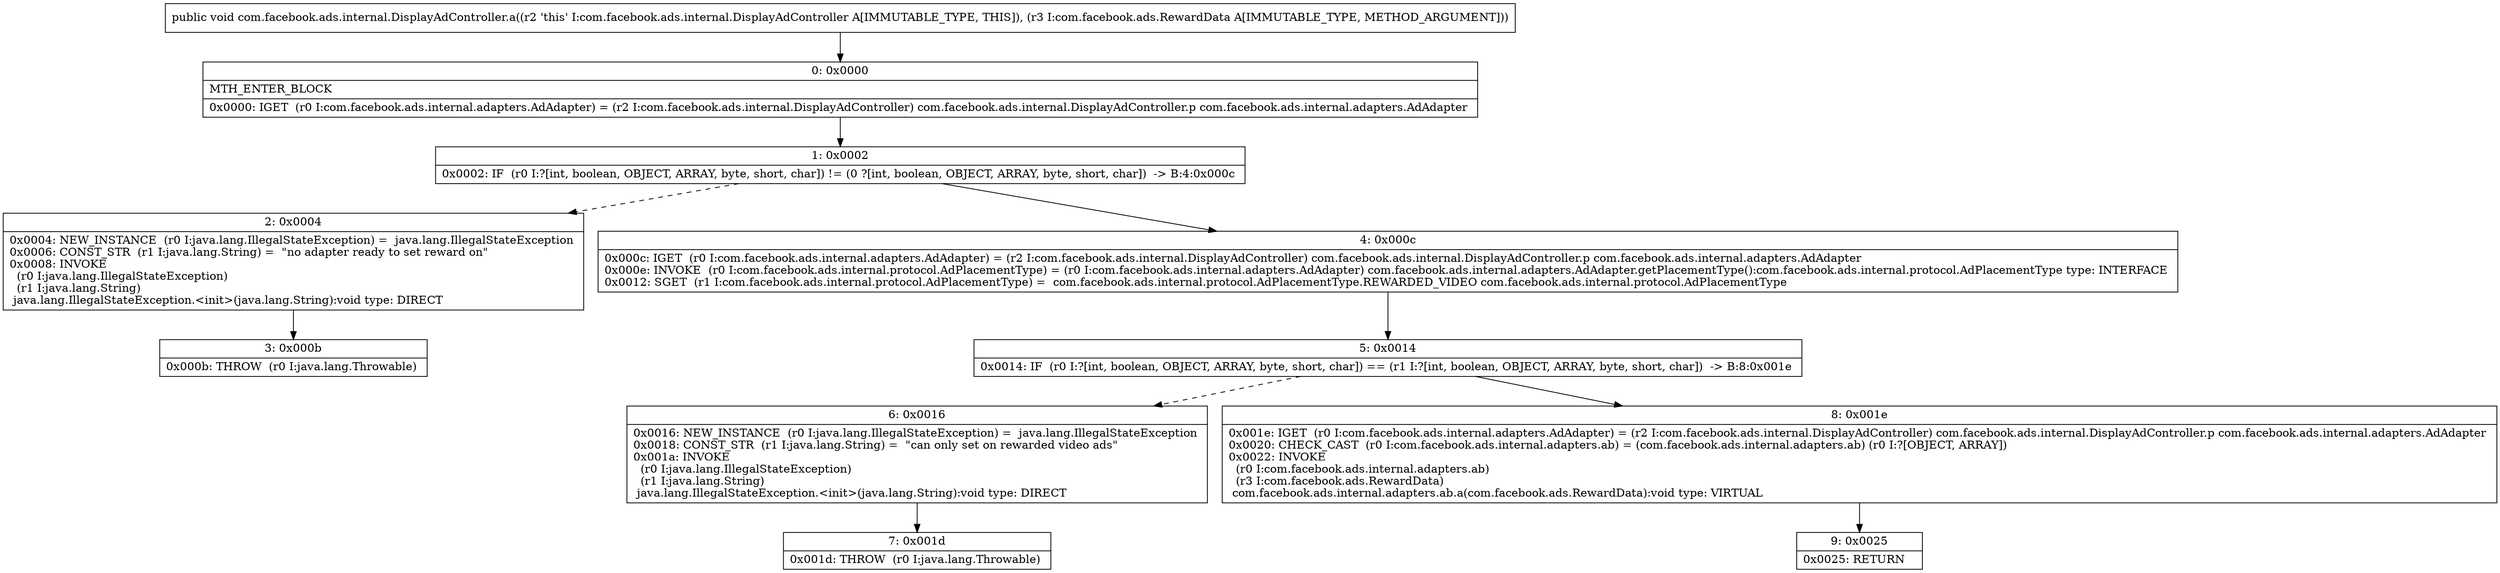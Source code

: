 digraph "CFG forcom.facebook.ads.internal.DisplayAdController.a(Lcom\/facebook\/ads\/RewardData;)V" {
Node_0 [shape=record,label="{0\:\ 0x0000|MTH_ENTER_BLOCK\l|0x0000: IGET  (r0 I:com.facebook.ads.internal.adapters.AdAdapter) = (r2 I:com.facebook.ads.internal.DisplayAdController) com.facebook.ads.internal.DisplayAdController.p com.facebook.ads.internal.adapters.AdAdapter \l}"];
Node_1 [shape=record,label="{1\:\ 0x0002|0x0002: IF  (r0 I:?[int, boolean, OBJECT, ARRAY, byte, short, char]) != (0 ?[int, boolean, OBJECT, ARRAY, byte, short, char])  \-\> B:4:0x000c \l}"];
Node_2 [shape=record,label="{2\:\ 0x0004|0x0004: NEW_INSTANCE  (r0 I:java.lang.IllegalStateException) =  java.lang.IllegalStateException \l0x0006: CONST_STR  (r1 I:java.lang.String) =  \"no adapter ready to set reward on\" \l0x0008: INVOKE  \l  (r0 I:java.lang.IllegalStateException)\l  (r1 I:java.lang.String)\l java.lang.IllegalStateException.\<init\>(java.lang.String):void type: DIRECT \l}"];
Node_3 [shape=record,label="{3\:\ 0x000b|0x000b: THROW  (r0 I:java.lang.Throwable) \l}"];
Node_4 [shape=record,label="{4\:\ 0x000c|0x000c: IGET  (r0 I:com.facebook.ads.internal.adapters.AdAdapter) = (r2 I:com.facebook.ads.internal.DisplayAdController) com.facebook.ads.internal.DisplayAdController.p com.facebook.ads.internal.adapters.AdAdapter \l0x000e: INVOKE  (r0 I:com.facebook.ads.internal.protocol.AdPlacementType) = (r0 I:com.facebook.ads.internal.adapters.AdAdapter) com.facebook.ads.internal.adapters.AdAdapter.getPlacementType():com.facebook.ads.internal.protocol.AdPlacementType type: INTERFACE \l0x0012: SGET  (r1 I:com.facebook.ads.internal.protocol.AdPlacementType) =  com.facebook.ads.internal.protocol.AdPlacementType.REWARDED_VIDEO com.facebook.ads.internal.protocol.AdPlacementType \l}"];
Node_5 [shape=record,label="{5\:\ 0x0014|0x0014: IF  (r0 I:?[int, boolean, OBJECT, ARRAY, byte, short, char]) == (r1 I:?[int, boolean, OBJECT, ARRAY, byte, short, char])  \-\> B:8:0x001e \l}"];
Node_6 [shape=record,label="{6\:\ 0x0016|0x0016: NEW_INSTANCE  (r0 I:java.lang.IllegalStateException) =  java.lang.IllegalStateException \l0x0018: CONST_STR  (r1 I:java.lang.String) =  \"can only set on rewarded video ads\" \l0x001a: INVOKE  \l  (r0 I:java.lang.IllegalStateException)\l  (r1 I:java.lang.String)\l java.lang.IllegalStateException.\<init\>(java.lang.String):void type: DIRECT \l}"];
Node_7 [shape=record,label="{7\:\ 0x001d|0x001d: THROW  (r0 I:java.lang.Throwable) \l}"];
Node_8 [shape=record,label="{8\:\ 0x001e|0x001e: IGET  (r0 I:com.facebook.ads.internal.adapters.AdAdapter) = (r2 I:com.facebook.ads.internal.DisplayAdController) com.facebook.ads.internal.DisplayAdController.p com.facebook.ads.internal.adapters.AdAdapter \l0x0020: CHECK_CAST  (r0 I:com.facebook.ads.internal.adapters.ab) = (com.facebook.ads.internal.adapters.ab) (r0 I:?[OBJECT, ARRAY]) \l0x0022: INVOKE  \l  (r0 I:com.facebook.ads.internal.adapters.ab)\l  (r3 I:com.facebook.ads.RewardData)\l com.facebook.ads.internal.adapters.ab.a(com.facebook.ads.RewardData):void type: VIRTUAL \l}"];
Node_9 [shape=record,label="{9\:\ 0x0025|0x0025: RETURN   \l}"];
MethodNode[shape=record,label="{public void com.facebook.ads.internal.DisplayAdController.a((r2 'this' I:com.facebook.ads.internal.DisplayAdController A[IMMUTABLE_TYPE, THIS]), (r3 I:com.facebook.ads.RewardData A[IMMUTABLE_TYPE, METHOD_ARGUMENT])) }"];
MethodNode -> Node_0;
Node_0 -> Node_1;
Node_1 -> Node_2[style=dashed];
Node_1 -> Node_4;
Node_2 -> Node_3;
Node_4 -> Node_5;
Node_5 -> Node_6[style=dashed];
Node_5 -> Node_8;
Node_6 -> Node_7;
Node_8 -> Node_9;
}

